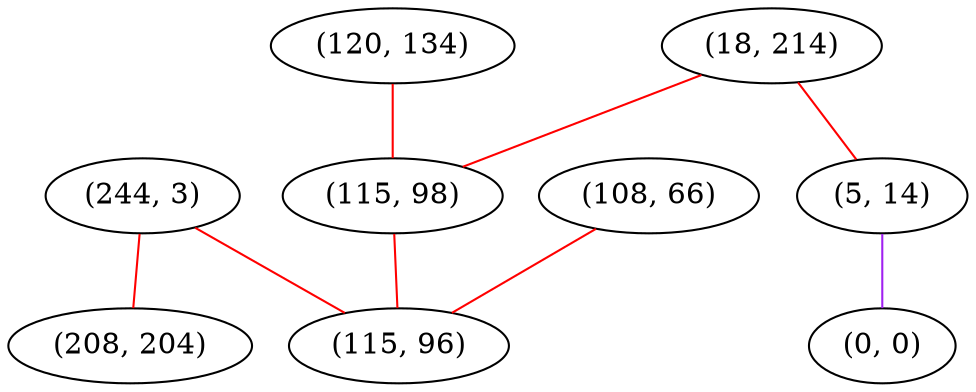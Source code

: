 graph "" {
"(108, 66)";
"(18, 214)";
"(244, 3)";
"(120, 134)";
"(5, 14)";
"(115, 98)";
"(0, 0)";
"(115, 96)";
"(208, 204)";
"(108, 66)" -- "(115, 96)"  [color=red, key=0, weight=1];
"(18, 214)" -- "(5, 14)"  [color=red, key=0, weight=1];
"(18, 214)" -- "(115, 98)"  [color=red, key=0, weight=1];
"(244, 3)" -- "(115, 96)"  [color=red, key=0, weight=1];
"(244, 3)" -- "(208, 204)"  [color=red, key=0, weight=1];
"(120, 134)" -- "(115, 98)"  [color=red, key=0, weight=1];
"(5, 14)" -- "(0, 0)"  [color=purple, key=0, weight=4];
"(115, 98)" -- "(115, 96)"  [color=red, key=0, weight=1];
}
